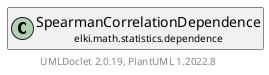 @startuml
    remove .*\.(Instance|Par|Parameterizer|Factory)$
    set namespaceSeparator none
    hide empty fields
    hide empty methods

    class "<size:14>SpearmanCorrelationDependence.Par\n<size:10>elki.math.statistics.dependence" as elki.math.statistics.dependence.SpearmanCorrelationDependence.Par [[SpearmanCorrelationDependence.Par.html]] {
        +make(): SpearmanCorrelationDependence
    }

    interface "<size:14>Parameterizer\n<size:10>elki.utilities.optionhandling" as elki.utilities.optionhandling.Parameterizer [[../../../utilities/optionhandling/Parameterizer.html]] {
        {abstract} +make(): Object
    }
    class "<size:14>SpearmanCorrelationDependence\n<size:10>elki.math.statistics.dependence" as elki.math.statistics.dependence.SpearmanCorrelationDependence [[SpearmanCorrelationDependence.html]]

    elki.utilities.optionhandling.Parameterizer <|.. elki.math.statistics.dependence.SpearmanCorrelationDependence.Par
    elki.math.statistics.dependence.SpearmanCorrelationDependence +-- elki.math.statistics.dependence.SpearmanCorrelationDependence.Par

    center footer UMLDoclet 2.0.19, PlantUML 1.2022.8
@enduml

